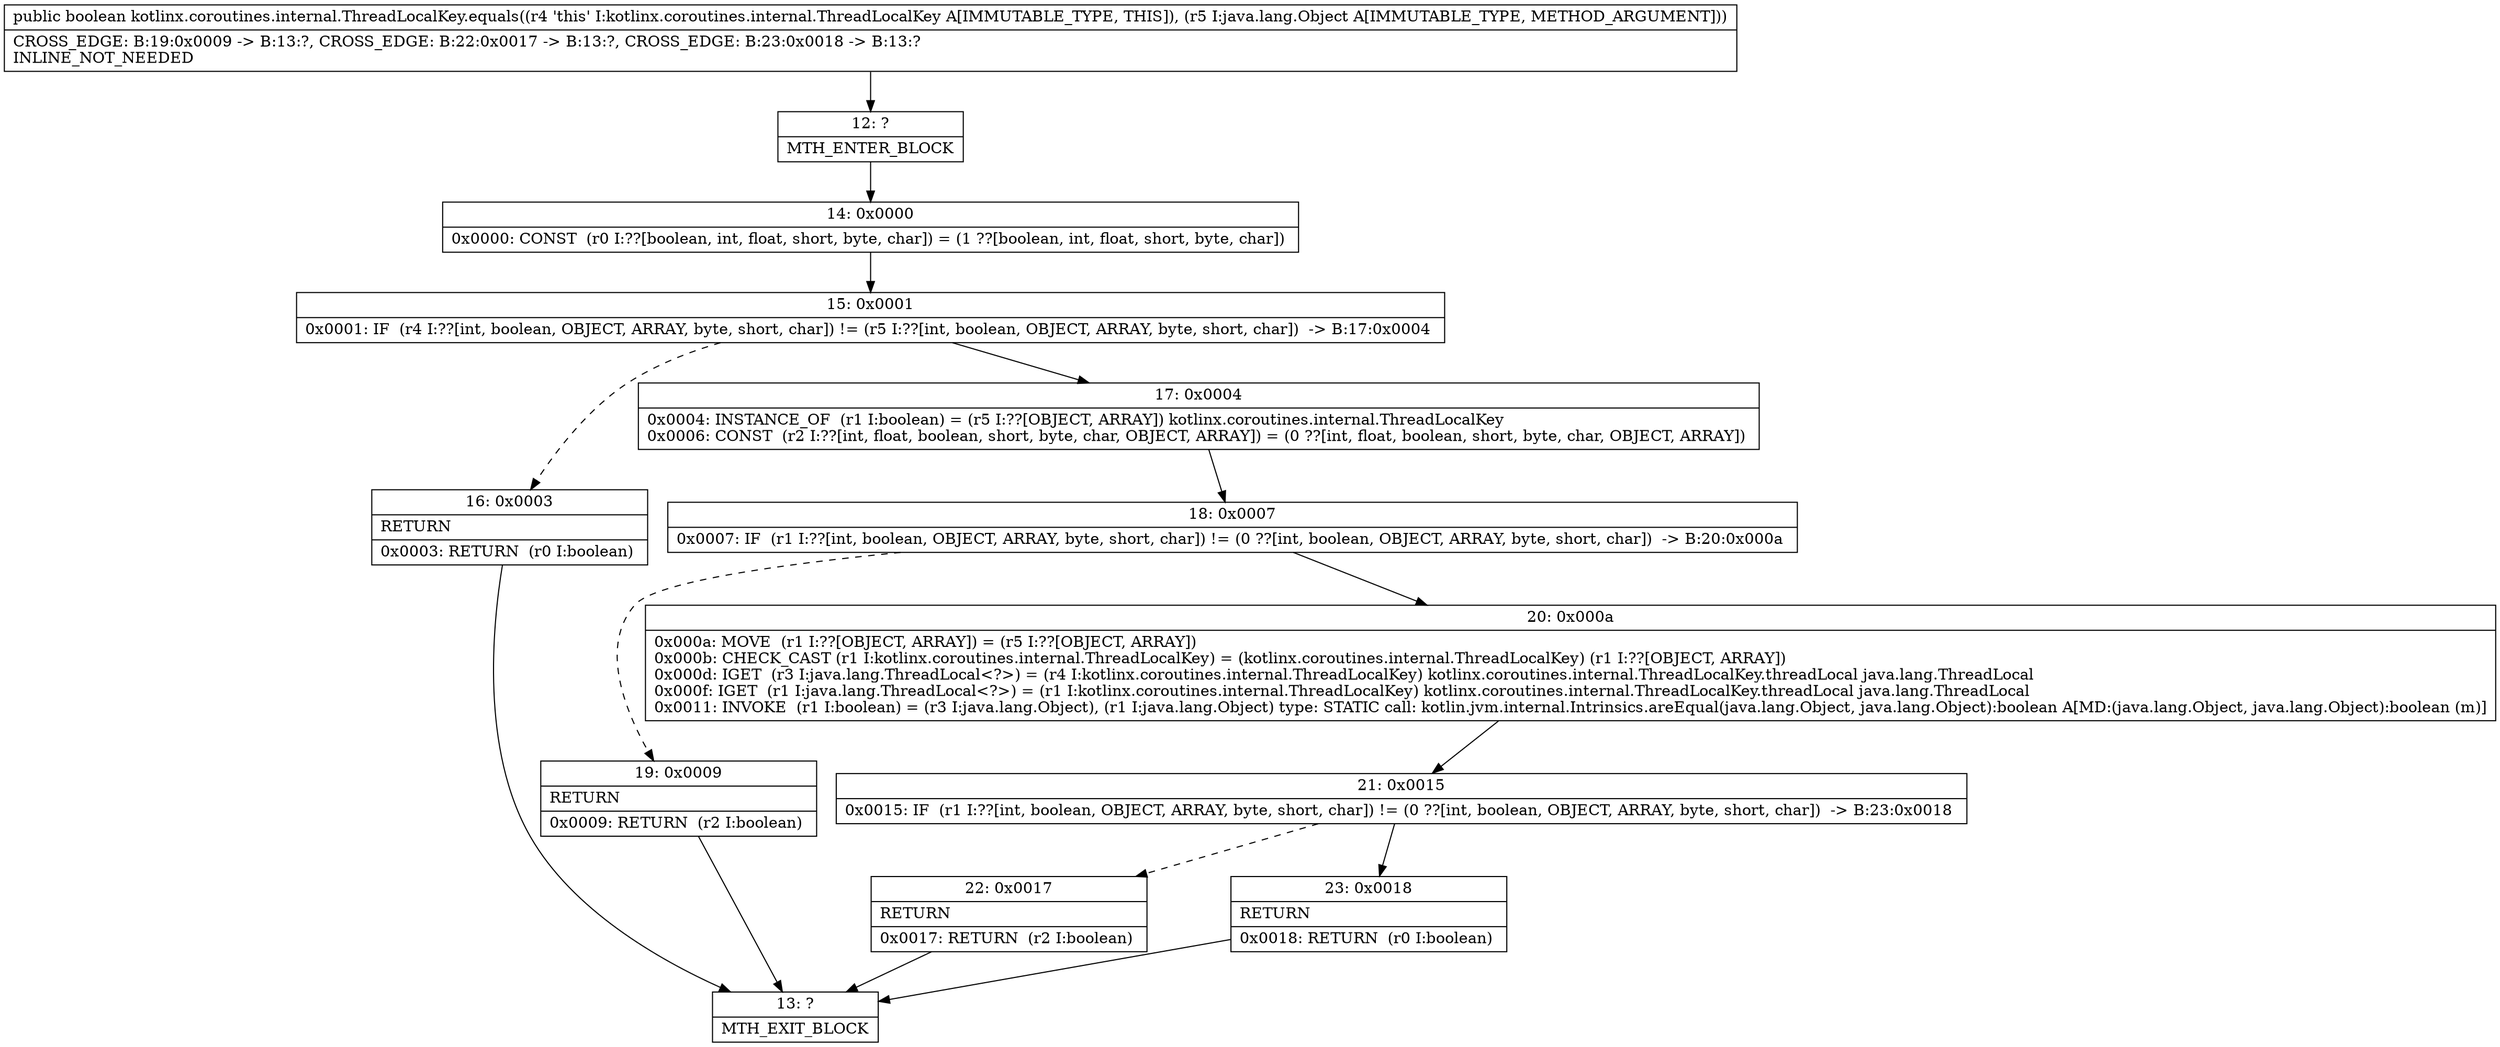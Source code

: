 digraph "CFG forkotlinx.coroutines.internal.ThreadLocalKey.equals(Ljava\/lang\/Object;)Z" {
Node_12 [shape=record,label="{12\:\ ?|MTH_ENTER_BLOCK\l}"];
Node_14 [shape=record,label="{14\:\ 0x0000|0x0000: CONST  (r0 I:??[boolean, int, float, short, byte, char]) = (1 ??[boolean, int, float, short, byte, char]) \l}"];
Node_15 [shape=record,label="{15\:\ 0x0001|0x0001: IF  (r4 I:??[int, boolean, OBJECT, ARRAY, byte, short, char]) != (r5 I:??[int, boolean, OBJECT, ARRAY, byte, short, char])  \-\> B:17:0x0004 \l}"];
Node_16 [shape=record,label="{16\:\ 0x0003|RETURN\l|0x0003: RETURN  (r0 I:boolean) \l}"];
Node_13 [shape=record,label="{13\:\ ?|MTH_EXIT_BLOCK\l}"];
Node_17 [shape=record,label="{17\:\ 0x0004|0x0004: INSTANCE_OF  (r1 I:boolean) = (r5 I:??[OBJECT, ARRAY]) kotlinx.coroutines.internal.ThreadLocalKey \l0x0006: CONST  (r2 I:??[int, float, boolean, short, byte, char, OBJECT, ARRAY]) = (0 ??[int, float, boolean, short, byte, char, OBJECT, ARRAY]) \l}"];
Node_18 [shape=record,label="{18\:\ 0x0007|0x0007: IF  (r1 I:??[int, boolean, OBJECT, ARRAY, byte, short, char]) != (0 ??[int, boolean, OBJECT, ARRAY, byte, short, char])  \-\> B:20:0x000a \l}"];
Node_19 [shape=record,label="{19\:\ 0x0009|RETURN\l|0x0009: RETURN  (r2 I:boolean) \l}"];
Node_20 [shape=record,label="{20\:\ 0x000a|0x000a: MOVE  (r1 I:??[OBJECT, ARRAY]) = (r5 I:??[OBJECT, ARRAY]) \l0x000b: CHECK_CAST (r1 I:kotlinx.coroutines.internal.ThreadLocalKey) = (kotlinx.coroutines.internal.ThreadLocalKey) (r1 I:??[OBJECT, ARRAY]) \l0x000d: IGET  (r3 I:java.lang.ThreadLocal\<?\>) = (r4 I:kotlinx.coroutines.internal.ThreadLocalKey) kotlinx.coroutines.internal.ThreadLocalKey.threadLocal java.lang.ThreadLocal \l0x000f: IGET  (r1 I:java.lang.ThreadLocal\<?\>) = (r1 I:kotlinx.coroutines.internal.ThreadLocalKey) kotlinx.coroutines.internal.ThreadLocalKey.threadLocal java.lang.ThreadLocal \l0x0011: INVOKE  (r1 I:boolean) = (r3 I:java.lang.Object), (r1 I:java.lang.Object) type: STATIC call: kotlin.jvm.internal.Intrinsics.areEqual(java.lang.Object, java.lang.Object):boolean A[MD:(java.lang.Object, java.lang.Object):boolean (m)]\l}"];
Node_21 [shape=record,label="{21\:\ 0x0015|0x0015: IF  (r1 I:??[int, boolean, OBJECT, ARRAY, byte, short, char]) != (0 ??[int, boolean, OBJECT, ARRAY, byte, short, char])  \-\> B:23:0x0018 \l}"];
Node_22 [shape=record,label="{22\:\ 0x0017|RETURN\l|0x0017: RETURN  (r2 I:boolean) \l}"];
Node_23 [shape=record,label="{23\:\ 0x0018|RETURN\l|0x0018: RETURN  (r0 I:boolean) \l}"];
MethodNode[shape=record,label="{public boolean kotlinx.coroutines.internal.ThreadLocalKey.equals((r4 'this' I:kotlinx.coroutines.internal.ThreadLocalKey A[IMMUTABLE_TYPE, THIS]), (r5 I:java.lang.Object A[IMMUTABLE_TYPE, METHOD_ARGUMENT]))  | CROSS_EDGE: B:19:0x0009 \-\> B:13:?, CROSS_EDGE: B:22:0x0017 \-\> B:13:?, CROSS_EDGE: B:23:0x0018 \-\> B:13:?\lINLINE_NOT_NEEDED\l}"];
MethodNode -> Node_12;Node_12 -> Node_14;
Node_14 -> Node_15;
Node_15 -> Node_16[style=dashed];
Node_15 -> Node_17;
Node_16 -> Node_13;
Node_17 -> Node_18;
Node_18 -> Node_19[style=dashed];
Node_18 -> Node_20;
Node_19 -> Node_13;
Node_20 -> Node_21;
Node_21 -> Node_22[style=dashed];
Node_21 -> Node_23;
Node_22 -> Node_13;
Node_23 -> Node_13;
}

